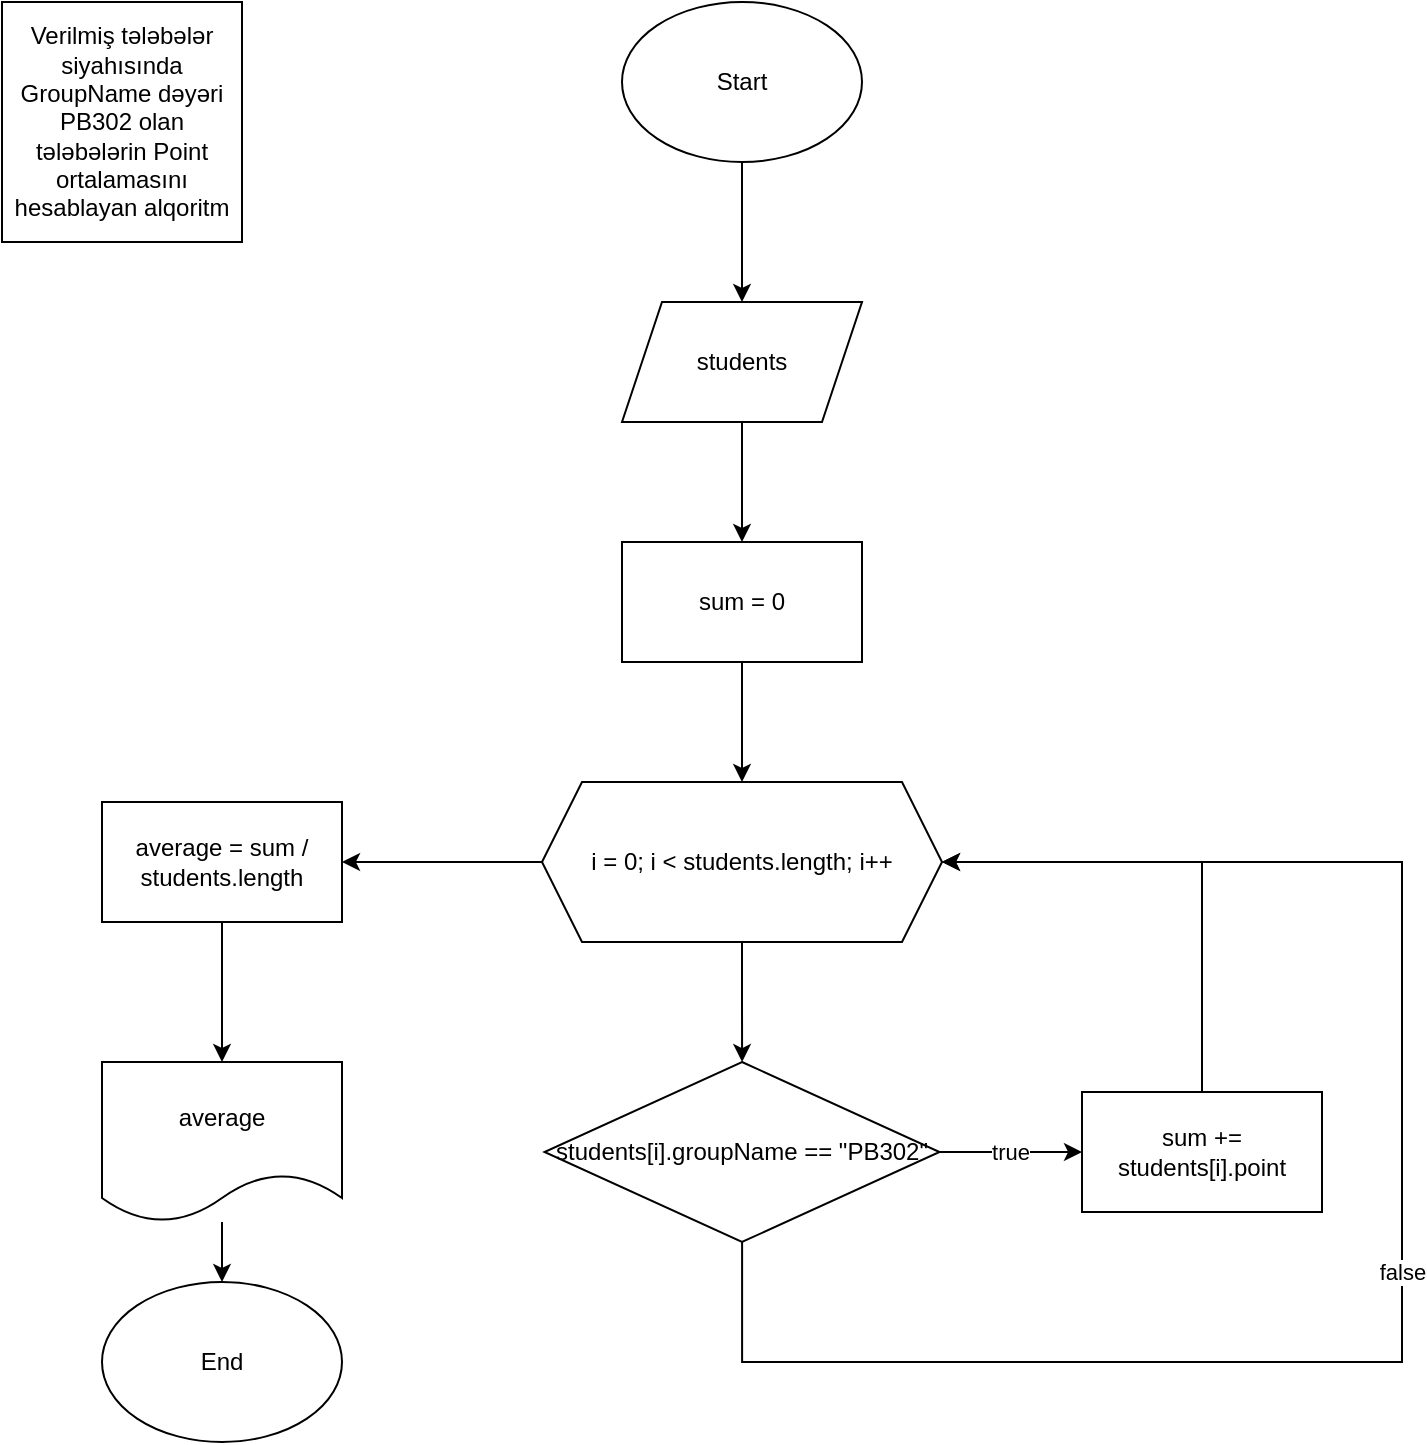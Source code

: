 <mxfile version="22.1.2" type="device">
  <diagram name="Page-1" id="Wuz4dkPDkykqLzsxdx_C">
    <mxGraphModel dx="1036" dy="649" grid="1" gridSize="10" guides="1" tooltips="1" connect="1" arrows="1" fold="1" page="1" pageScale="1" pageWidth="850" pageHeight="1100" math="0" shadow="0">
      <root>
        <mxCell id="0" />
        <mxCell id="1" parent="0" />
        <mxCell id="k_PiZwuXWFmpDnnESYzH-4" value="" style="edgeStyle=orthogonalEdgeStyle;rounded=0;orthogonalLoop=1;jettySize=auto;html=1;" edge="1" parent="1" source="k_PiZwuXWFmpDnnESYzH-1" target="k_PiZwuXWFmpDnnESYzH-3">
          <mxGeometry relative="1" as="geometry" />
        </mxCell>
        <mxCell id="k_PiZwuXWFmpDnnESYzH-1" value="Start" style="ellipse;whiteSpace=wrap;html=1;" vertex="1" parent="1">
          <mxGeometry x="350" y="40" width="120" height="80" as="geometry" />
        </mxCell>
        <mxCell id="k_PiZwuXWFmpDnnESYzH-2" value="Verilmiş tələbələr siyahısında GroupName dəyəri PB302 olan tələbələrin Point ortalamasını hesablayan alqoritm" style="whiteSpace=wrap;html=1;aspect=fixed;" vertex="1" parent="1">
          <mxGeometry x="40" y="40" width="120" height="120" as="geometry" />
        </mxCell>
        <mxCell id="k_PiZwuXWFmpDnnESYzH-6" value="" style="edgeStyle=orthogonalEdgeStyle;rounded=0;orthogonalLoop=1;jettySize=auto;html=1;" edge="1" parent="1" source="k_PiZwuXWFmpDnnESYzH-3" target="k_PiZwuXWFmpDnnESYzH-5">
          <mxGeometry relative="1" as="geometry" />
        </mxCell>
        <mxCell id="k_PiZwuXWFmpDnnESYzH-3" value="students" style="shape=parallelogram;perimeter=parallelogramPerimeter;whiteSpace=wrap;html=1;fixedSize=1;" vertex="1" parent="1">
          <mxGeometry x="350" y="190" width="120" height="60" as="geometry" />
        </mxCell>
        <mxCell id="k_PiZwuXWFmpDnnESYzH-8" value="" style="edgeStyle=orthogonalEdgeStyle;rounded=0;orthogonalLoop=1;jettySize=auto;html=1;" edge="1" parent="1" source="k_PiZwuXWFmpDnnESYzH-5" target="k_PiZwuXWFmpDnnESYzH-7">
          <mxGeometry relative="1" as="geometry" />
        </mxCell>
        <mxCell id="k_PiZwuXWFmpDnnESYzH-5" value="sum = 0" style="whiteSpace=wrap;html=1;" vertex="1" parent="1">
          <mxGeometry x="350" y="310" width="120" height="60" as="geometry" />
        </mxCell>
        <mxCell id="k_PiZwuXWFmpDnnESYzH-10" value="" style="edgeStyle=orthogonalEdgeStyle;rounded=0;orthogonalLoop=1;jettySize=auto;html=1;" edge="1" parent="1" source="k_PiZwuXWFmpDnnESYzH-7" target="k_PiZwuXWFmpDnnESYzH-9">
          <mxGeometry relative="1" as="geometry" />
        </mxCell>
        <mxCell id="k_PiZwuXWFmpDnnESYzH-18" value="" style="edgeStyle=orthogonalEdgeStyle;rounded=0;orthogonalLoop=1;jettySize=auto;html=1;" edge="1" parent="1" source="k_PiZwuXWFmpDnnESYzH-7" target="k_PiZwuXWFmpDnnESYzH-17">
          <mxGeometry relative="1" as="geometry" />
        </mxCell>
        <mxCell id="k_PiZwuXWFmpDnnESYzH-7" value="i = 0; i &amp;lt; students.length; i++" style="shape=hexagon;perimeter=hexagonPerimeter2;whiteSpace=wrap;html=1;fixedSize=1;" vertex="1" parent="1">
          <mxGeometry x="310" y="430" width="200" height="80" as="geometry" />
        </mxCell>
        <mxCell id="k_PiZwuXWFmpDnnESYzH-12" value="true" style="edgeStyle=orthogonalEdgeStyle;rounded=0;orthogonalLoop=1;jettySize=auto;html=1;" edge="1" parent="1" source="k_PiZwuXWFmpDnnESYzH-9" target="k_PiZwuXWFmpDnnESYzH-11">
          <mxGeometry relative="1" as="geometry" />
        </mxCell>
        <mxCell id="k_PiZwuXWFmpDnnESYzH-14" value="false" style="edgeStyle=orthogonalEdgeStyle;rounded=0;orthogonalLoop=1;jettySize=auto;html=1;entryX=1;entryY=0.5;entryDx=0;entryDy=0;" edge="1" parent="1" source="k_PiZwuXWFmpDnnESYzH-9" target="k_PiZwuXWFmpDnnESYzH-7">
          <mxGeometry relative="1" as="geometry">
            <Array as="points">
              <mxPoint x="410" y="720" />
              <mxPoint x="740" y="720" />
              <mxPoint x="740" y="470" />
            </Array>
          </mxGeometry>
        </mxCell>
        <mxCell id="k_PiZwuXWFmpDnnESYzH-9" value="students[i].groupName == &quot;PB302&quot;" style="rhombus;whiteSpace=wrap;html=1;" vertex="1" parent="1">
          <mxGeometry x="311.25" y="570" width="197.5" height="90" as="geometry" />
        </mxCell>
        <mxCell id="k_PiZwuXWFmpDnnESYzH-13" style="edgeStyle=orthogonalEdgeStyle;rounded=0;orthogonalLoop=1;jettySize=auto;html=1;entryX=1;entryY=0.5;entryDx=0;entryDy=0;" edge="1" parent="1" source="k_PiZwuXWFmpDnnESYzH-11" target="k_PiZwuXWFmpDnnESYzH-7">
          <mxGeometry relative="1" as="geometry">
            <Array as="points">
              <mxPoint x="640" y="470" />
            </Array>
          </mxGeometry>
        </mxCell>
        <mxCell id="k_PiZwuXWFmpDnnESYzH-11" value="sum += students[i].point" style="whiteSpace=wrap;html=1;" vertex="1" parent="1">
          <mxGeometry x="580" y="585" width="120" height="60" as="geometry" />
        </mxCell>
        <mxCell id="k_PiZwuXWFmpDnnESYzH-20" value="" style="edgeStyle=orthogonalEdgeStyle;rounded=0;orthogonalLoop=1;jettySize=auto;html=1;" edge="1" parent="1" source="k_PiZwuXWFmpDnnESYzH-17" target="k_PiZwuXWFmpDnnESYzH-19">
          <mxGeometry relative="1" as="geometry" />
        </mxCell>
        <mxCell id="k_PiZwuXWFmpDnnESYzH-17" value="average = sum / students.length" style="whiteSpace=wrap;html=1;" vertex="1" parent="1">
          <mxGeometry x="90" y="440" width="120" height="60" as="geometry" />
        </mxCell>
        <mxCell id="k_PiZwuXWFmpDnnESYzH-22" value="" style="edgeStyle=orthogonalEdgeStyle;rounded=0;orthogonalLoop=1;jettySize=auto;html=1;" edge="1" parent="1" source="k_PiZwuXWFmpDnnESYzH-19" target="k_PiZwuXWFmpDnnESYzH-21">
          <mxGeometry relative="1" as="geometry" />
        </mxCell>
        <mxCell id="k_PiZwuXWFmpDnnESYzH-19" value="average" style="shape=document;whiteSpace=wrap;html=1;boundedLbl=1;" vertex="1" parent="1">
          <mxGeometry x="90" y="570" width="120" height="80" as="geometry" />
        </mxCell>
        <mxCell id="k_PiZwuXWFmpDnnESYzH-21" value="End" style="ellipse;whiteSpace=wrap;html=1;" vertex="1" parent="1">
          <mxGeometry x="90" y="680" width="120" height="80" as="geometry" />
        </mxCell>
      </root>
    </mxGraphModel>
  </diagram>
</mxfile>
